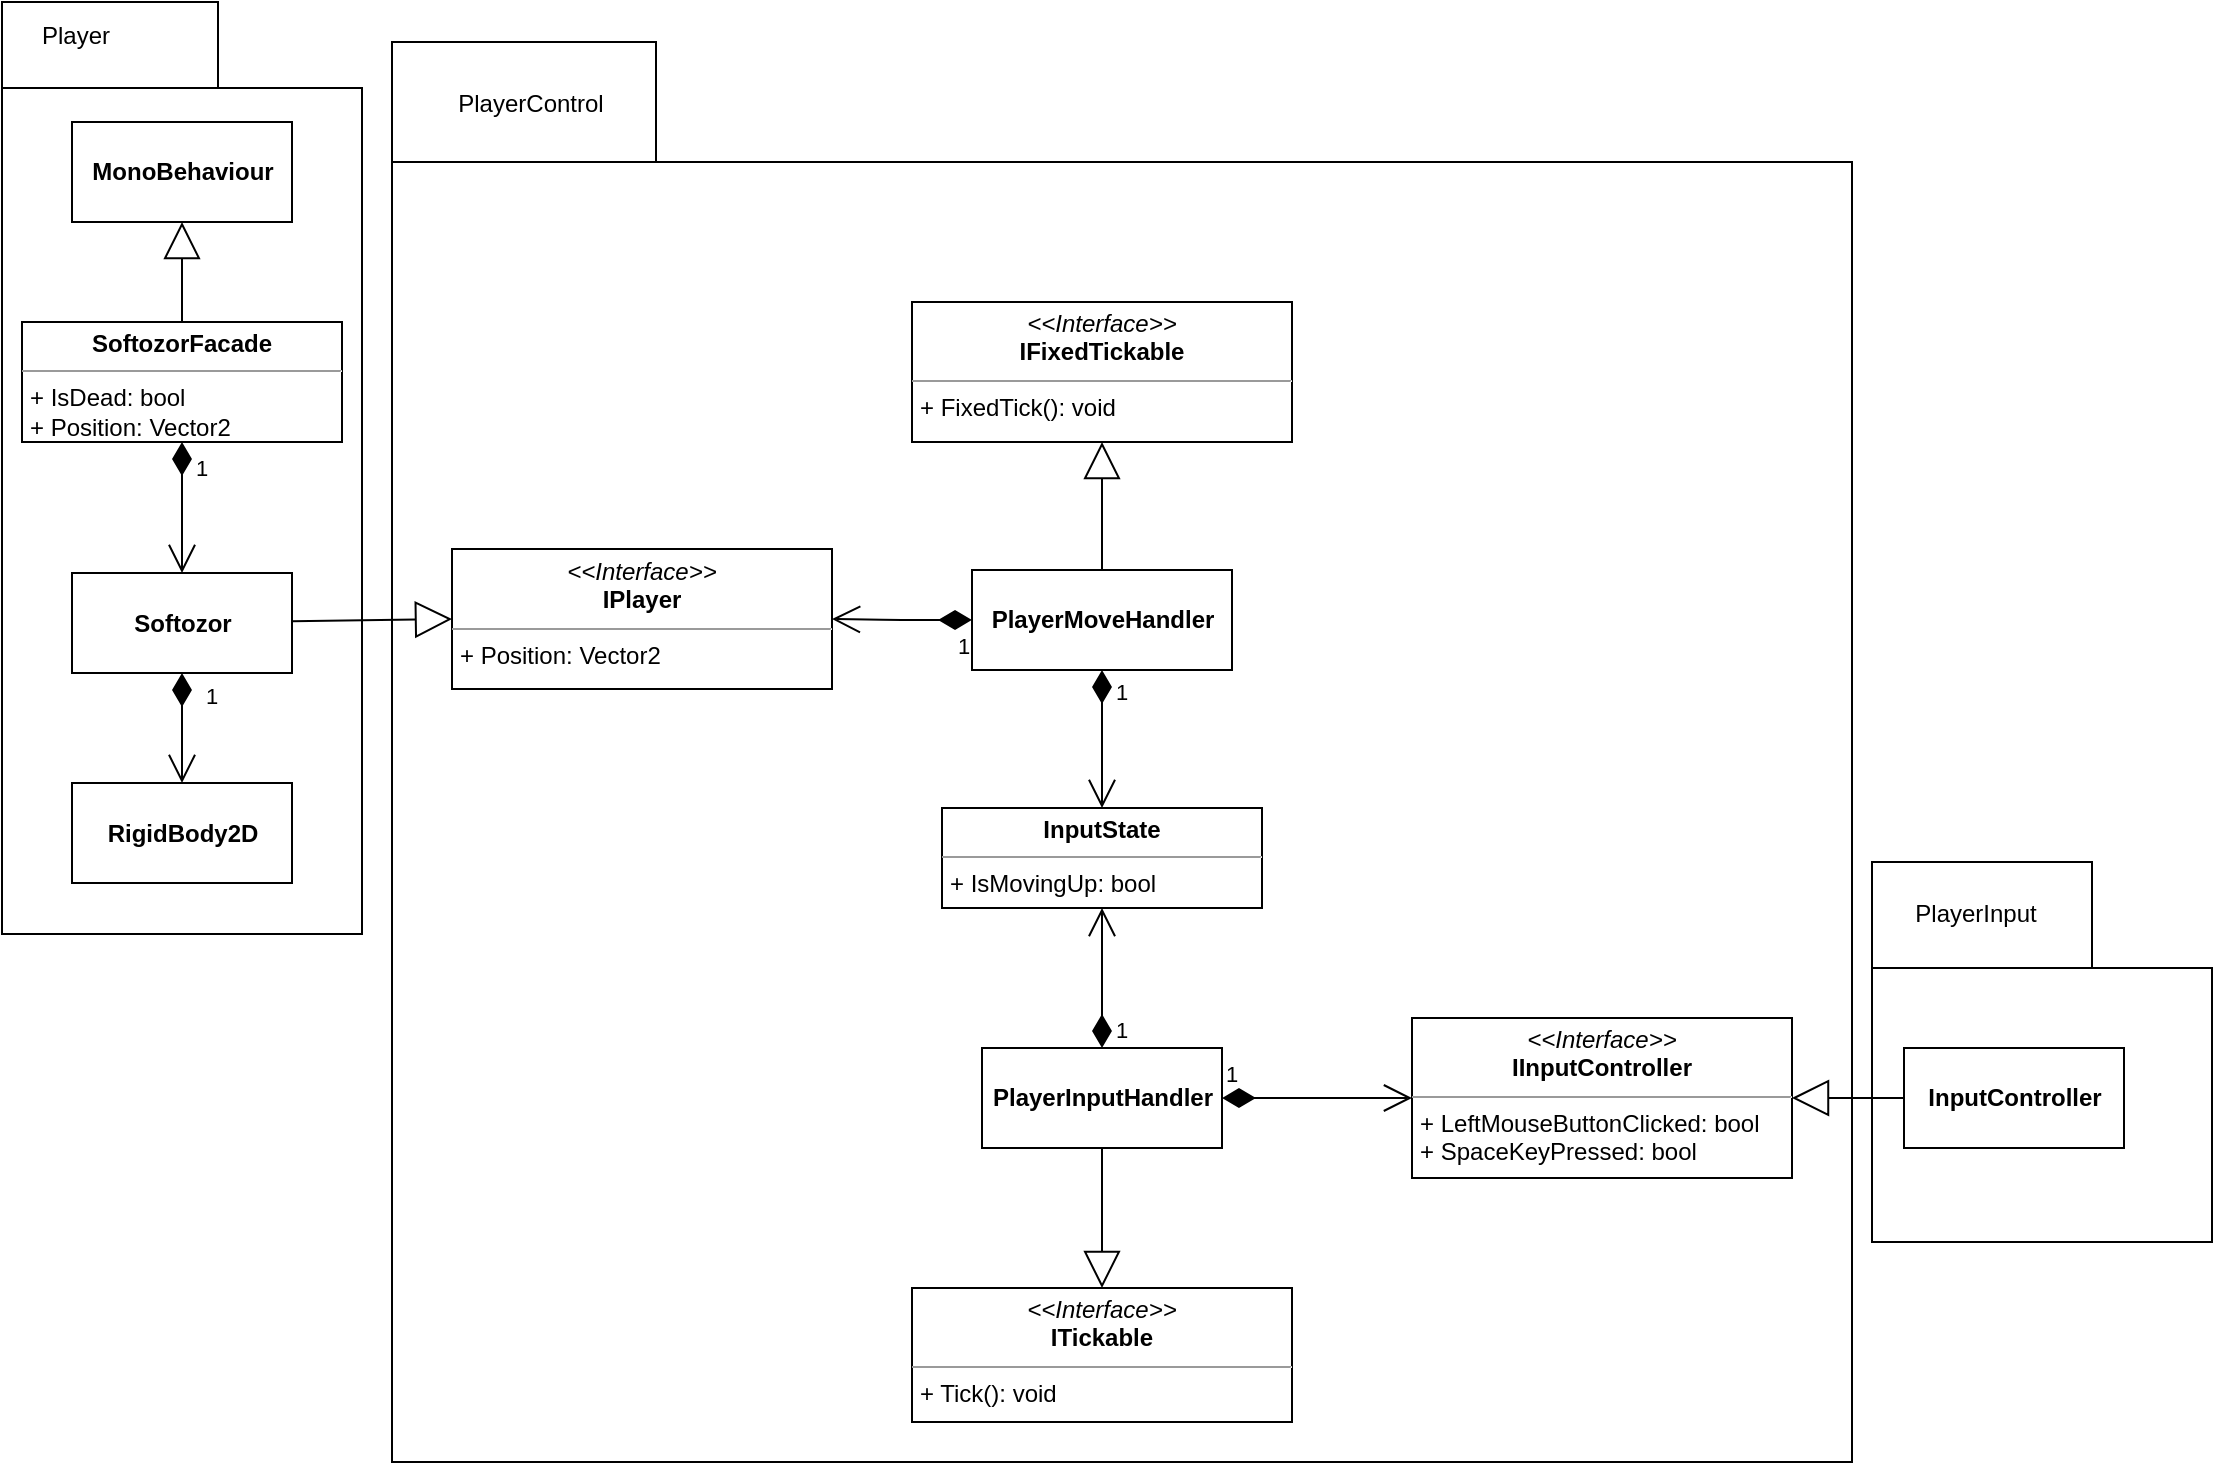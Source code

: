 <mxfile version="10.9.6" type="github"><diagram id="5QWx70jjApaeoW6ejvCs" name="Page-1"><mxGraphModel dx="2942" dy="1124" grid="1" gridSize="10" guides="1" tooltips="1" connect="1" arrows="1" fold="1" page="1" pageScale="1" pageWidth="850" pageHeight="1100" math="0" shadow="0"><root><mxCell id="0"/><mxCell id="1" parent="0"/><mxCell id="ToaXeqqIe8jcYbMbpF-4-29" value="" style="group" parent="1" vertex="1" connectable="0"><mxGeometry x="125" y="30" width="180" height="466" as="geometry"/></mxCell><mxCell id="ToaXeqqIe8jcYbMbpF-4-27" value="" style="shape=folder;fontStyle=1;spacingTop=10;tabWidth=108;tabHeight=43;tabPosition=left;html=1;" parent="ToaXeqqIe8jcYbMbpF-4-29" vertex="1"><mxGeometry width="180" height="466" as="geometry"/></mxCell><mxCell id="ToaXeqqIe8jcYbMbpF-4-28" value="Player" style="text;html=1;strokeColor=none;fillColor=none;align=center;verticalAlign=middle;whiteSpace=wrap;rounded=0;" parent="ToaXeqqIe8jcYbMbpF-4-29" vertex="1"><mxGeometry x="23.65" y="4.869" width="26.277" height="25.189" as="geometry"/></mxCell><mxCell id="ToaXeqqIe8jcYbMbpF-4-26" value="" style="group" parent="1" vertex="1" connectable="0"><mxGeometry x="1060" y="460" width="170" height="190" as="geometry"/></mxCell><mxCell id="ToaXeqqIe8jcYbMbpF-4-24" value="" style="shape=folder;fontStyle=1;spacingTop=10;tabWidth=110;tabHeight=53;tabPosition=left;html=1;" parent="ToaXeqqIe8jcYbMbpF-4-26" vertex="1"><mxGeometry width="170" height="190" as="geometry"/></mxCell><mxCell id="ToaXeqqIe8jcYbMbpF-4-25" value="PlayerInput" style="text;html=1;strokeColor=none;fillColor=none;align=center;verticalAlign=middle;whiteSpace=wrap;rounded=0;" parent="ToaXeqqIe8jcYbMbpF-4-26" vertex="1"><mxGeometry x="39.087" y="20.141" width="25.5" height="12.141" as="geometry"/></mxCell><mxCell id="ToaXeqqIe8jcYbMbpF-4-21" value="" style="group" parent="1" vertex="1" connectable="0"><mxGeometry x="320" y="50" width="730" height="710" as="geometry"/></mxCell><mxCell id="ToaXeqqIe8jcYbMbpF-4-19" value="" style="shape=folder;fontStyle=1;spacingTop=10;tabWidth=132;tabHeight=60;tabPosition=left;html=1;" parent="ToaXeqqIe8jcYbMbpF-4-21" vertex="1"><mxGeometry width="730" height="710" as="geometry"/></mxCell><mxCell id="ToaXeqqIe8jcYbMbpF-4-20" value="PlayerControl" style="text;html=1;strokeColor=none;fillColor=none;align=center;verticalAlign=middle;whiteSpace=wrap;rounded=0;" parent="ToaXeqqIe8jcYbMbpF-4-21" vertex="1"><mxGeometry x="9" y="15" width="121" height="32" as="geometry"/></mxCell><mxCell id="30jlNqiew2P9EfyA5AzQ-1" value="&lt;b&gt;MonoBehaviour&lt;/b&gt;" style="html=1;" parent="1" vertex="1"><mxGeometry x="160" y="90" width="110" height="50" as="geometry"/></mxCell><mxCell id="30jlNqiew2P9EfyA5AzQ-2" value="&lt;p style=&quot;margin: 0px ; margin-top: 4px ; text-align: center&quot;&gt;&lt;b&gt;SoftozorFacade&lt;/b&gt;&lt;/p&gt;&lt;hr size=&quot;1&quot;&gt;&lt;p style=&quot;margin: 0px ; margin-left: 4px&quot;&gt;+ IsDead: bool&lt;/p&gt;&lt;p style=&quot;margin: 0px ; margin-left: 4px&quot;&gt;+ Position: Vector2&lt;/p&gt;&lt;hr size=&quot;1&quot;&gt;&lt;p style=&quot;margin: 0px ; margin-left: 4px&quot;&gt;+ method(): Type&lt;/p&gt;" style="verticalAlign=top;align=left;overflow=fill;fontSize=12;fontFamily=Helvetica;html=1;" parent="1" vertex="1"><mxGeometry x="135" y="190" width="160" height="60" as="geometry"/></mxCell><mxCell id="30jlNqiew2P9EfyA5AzQ-4" value="&lt;b&gt;Softozor&lt;/b&gt;" style="html=1;" parent="1" vertex="1"><mxGeometry x="160" y="315.5" width="110" height="50" as="geometry"/></mxCell><mxCell id="30jlNqiew2P9EfyA5AzQ-5" value="&lt;p style=&quot;margin: 0px ; margin-top: 4px ; text-align: center&quot;&gt;&lt;i&gt;&amp;lt;&amp;lt;Interface&amp;gt;&amp;gt;&lt;/i&gt;&lt;br&gt;&lt;b&gt;IPlayer&lt;/b&gt;&lt;/p&gt;&lt;hr size=&quot;1&quot;&gt;&lt;p style=&quot;margin: 0px ; margin-left: 4px&quot;&gt;+ Position: Vector2&lt;/p&gt;&lt;p style=&quot;margin: 0px ; margin-left: 4px&quot;&gt;&lt;br&gt;&lt;/p&gt;" style="verticalAlign=top;align=left;overflow=fill;fontSize=12;fontFamily=Helvetica;html=1;" parent="1" vertex="1"><mxGeometry x="350" y="303.5" width="190" height="70" as="geometry"/></mxCell><mxCell id="30jlNqiew2P9EfyA5AzQ-6" value="&lt;b&gt;RigidBody2D&lt;/b&gt;" style="html=1;" parent="1" vertex="1"><mxGeometry x="160" y="420.5" width="110" height="50" as="geometry"/></mxCell><mxCell id="30jlNqiew2P9EfyA5AzQ-7" value="" style="endArrow=block;endSize=16;endFill=0;html=1;" parent="1" source="30jlNqiew2P9EfyA5AzQ-2" target="30jlNqiew2P9EfyA5AzQ-1" edge="1"><mxGeometry width="160" relative="1" as="geometry"><mxPoint x="215" y="10" as="sourcePoint"/><mxPoint x="215" y="10" as="targetPoint"/></mxGeometry></mxCell><mxCell id="30jlNqiew2P9EfyA5AzQ-8" value="1" style="endArrow=open;html=1;endSize=12;startArrow=diamondThin;startSize=14;startFill=1;edgeStyle=orthogonalEdgeStyle;align=left;verticalAlign=bottom;entryX=0.5;entryY=0;entryDx=0;entryDy=0;" parent="1" source="30jlNqiew2P9EfyA5AzQ-2" target="30jlNqiew2P9EfyA5AzQ-4" edge="1"><mxGeometry y="12" relative="1" as="geometry"><mxPoint x="215" y="250" as="sourcePoint"/><mxPoint x="185" y="300" as="targetPoint"/><mxPoint x="-7" y="-11" as="offset"/></mxGeometry></mxCell><mxCell id="30jlNqiew2P9EfyA5AzQ-9" value="1" style="endArrow=open;html=1;endSize=12;startArrow=diamondThin;startSize=14;startFill=1;edgeStyle=orthogonalEdgeStyle;align=left;verticalAlign=bottom;entryX=0.5;entryY=0;entryDx=0;entryDy=0;" parent="1" source="30jlNqiew2P9EfyA5AzQ-4" target="30jlNqiew2P9EfyA5AzQ-6" edge="1"><mxGeometry x="-0.273" y="10" relative="1" as="geometry"><mxPoint x="270" y="245.5" as="sourcePoint"/><mxPoint x="430" y="245.5" as="targetPoint"/><mxPoint as="offset"/></mxGeometry></mxCell><mxCell id="30jlNqiew2P9EfyA5AzQ-10" value="" style="endArrow=block;endSize=16;endFill=0;html=1;entryX=0;entryY=0.5;entryDx=0;entryDy=0;" parent="1" source="30jlNqiew2P9EfyA5AzQ-4" target="30jlNqiew2P9EfyA5AzQ-5" edge="1"><mxGeometry width="160" relative="1" as="geometry"><mxPoint x="170" y="363" as="sourcePoint"/><mxPoint x="170" y="523" as="targetPoint"/></mxGeometry></mxCell><mxCell id="ToaXeqqIe8jcYbMbpF-4-5" value="&lt;b&gt;PlayerMoveHandler&lt;/b&gt;" style="html=1;" parent="1" vertex="1"><mxGeometry x="610" y="314" width="130" height="50" as="geometry"/></mxCell><mxCell id="ToaXeqqIe8jcYbMbpF-4-6" value="&lt;p style=&quot;margin: 0px ; margin-top: 4px ; text-align: center&quot;&gt;&lt;i&gt;&amp;lt;&amp;lt;Interface&amp;gt;&amp;gt;&lt;/i&gt;&lt;br&gt;&lt;b&gt;IFixedTickable&lt;/b&gt;&lt;/p&gt;&lt;hr size=&quot;1&quot;&gt;&lt;p style=&quot;margin: 0px ; margin-left: 4px&quot;&gt;&lt;/p&gt;&lt;p style=&quot;margin: 0px ; margin-left: 4px&quot;&gt;+ FixedTick(): void&lt;br&gt;&lt;br&gt;&lt;/p&gt;" style="verticalAlign=top;align=left;overflow=fill;fontSize=12;fontFamily=Helvetica;html=1;" parent="1" vertex="1"><mxGeometry x="580" y="180" width="190" height="70" as="geometry"/></mxCell><mxCell id="ToaXeqqIe8jcYbMbpF-4-7" value="" style="endArrow=block;endSize=16;endFill=0;html=1;entryX=0.5;entryY=1;entryDx=0;entryDy=0;" parent="1" source="ToaXeqqIe8jcYbMbpF-4-5" target="ToaXeqqIe8jcYbMbpF-4-6" edge="1"><mxGeometry width="160" relative="1" as="geometry"><mxPoint x="675" y="153" as="sourcePoint"/><mxPoint x="675" y="153" as="targetPoint"/></mxGeometry></mxCell><mxCell id="ToaXeqqIe8jcYbMbpF-4-8" value="1" style="endArrow=open;html=1;endSize=12;startArrow=diamondThin;startSize=14;startFill=1;edgeStyle=orthogonalEdgeStyle;align=left;verticalAlign=bottom;entryX=1;entryY=0.5;entryDx=0;entryDy=0;" parent="1" source="ToaXeqqIe8jcYbMbpF-4-5" target="30jlNqiew2P9EfyA5AzQ-5" edge="1"><mxGeometry x="-0.724" y="22" relative="1" as="geometry"><mxPoint x="60" y="338" as="sourcePoint"/><mxPoint x="100" y="320" as="targetPoint"/><mxPoint as="offset"/></mxGeometry></mxCell><mxCell id="ToaXeqqIe8jcYbMbpF-4-9" value="&lt;p style=&quot;margin: 0px ; margin-top: 4px ; text-align: center&quot;&gt;&lt;b&gt;InputState&lt;/b&gt;&lt;/p&gt;&lt;hr size=&quot;1&quot;&gt;&lt;p style=&quot;margin: 0px ; margin-left: 4px&quot;&gt;+ IsMovingUp: bool&lt;/p&gt;" style="verticalAlign=top;align=left;overflow=fill;fontSize=12;fontFamily=Helvetica;html=1;" parent="1" vertex="1"><mxGeometry x="595" y="433" width="160" height="50" as="geometry"/></mxCell><mxCell id="ToaXeqqIe8jcYbMbpF-4-10" value="1" style="endArrow=open;html=1;endSize=12;startArrow=diamondThin;startSize=14;startFill=1;edgeStyle=orthogonalEdgeStyle;align=left;verticalAlign=bottom;entryX=0.5;entryY=0;entryDx=0;entryDy=0;" parent="1" source="ToaXeqqIe8jcYbMbpF-4-5" target="ToaXeqqIe8jcYbMbpF-4-9" edge="1"><mxGeometry x="-0.432" y="5" relative="1" as="geometry"><mxPoint x="675" y="363" as="sourcePoint"/><mxPoint x="675" y="523" as="targetPoint"/><mxPoint as="offset"/></mxGeometry></mxCell><mxCell id="ToaXeqqIe8jcYbMbpF-4-11" value="&lt;b&gt;PlayerInputHandler&lt;/b&gt;" style="html=1;" parent="1" vertex="1"><mxGeometry x="615" y="553" width="120" height="50" as="geometry"/></mxCell><mxCell id="ToaXeqqIe8jcYbMbpF-4-12" value="&lt;p style=&quot;margin: 0px ; margin-top: 4px ; text-align: center&quot;&gt;&lt;i&gt;&amp;lt;&amp;lt;Interface&amp;gt;&amp;gt;&lt;/i&gt;&lt;br&gt;&lt;b&gt;ITickable&lt;/b&gt;&lt;/p&gt;&lt;hr size=&quot;1&quot;&gt;&lt;p style=&quot;margin: 0px ; margin-left: 4px&quot;&gt;&lt;/p&gt;&lt;p style=&quot;margin: 0px ; margin-left: 4px&quot;&gt;+ Tick(): void&lt;br&gt;&lt;br&gt;&lt;/p&gt;" style="verticalAlign=top;align=left;overflow=fill;fontSize=12;fontFamily=Helvetica;html=1;" parent="1" vertex="1"><mxGeometry x="580" y="673" width="190" height="67" as="geometry"/></mxCell><mxCell id="ToaXeqqIe8jcYbMbpF-4-13" value="" style="endArrow=block;endSize=16;endFill=0;html=1;entryX=0.5;entryY=0;entryDx=0;entryDy=0;" parent="1" source="ToaXeqqIe8jcYbMbpF-4-11" target="ToaXeqqIe8jcYbMbpF-4-12" edge="1"><mxGeometry width="160" relative="1" as="geometry"><mxPoint x="675" y="603" as="sourcePoint"/><mxPoint x="675" y="763" as="targetPoint"/></mxGeometry></mxCell><mxCell id="ToaXeqqIe8jcYbMbpF-4-14" value="1" style="endArrow=open;html=1;endSize=12;startArrow=diamondThin;startSize=14;startFill=1;edgeStyle=orthogonalEdgeStyle;align=left;verticalAlign=bottom;entryX=0.5;entryY=1;entryDx=0;entryDy=0;" parent="1" source="ToaXeqqIe8jcYbMbpF-4-11" target="ToaXeqqIe8jcYbMbpF-4-9" edge="1"><mxGeometry x="-1" y="-5" relative="1" as="geometry"><mxPoint x="675" y="393" as="sourcePoint"/><mxPoint x="675" y="393" as="targetPoint"/><mxPoint as="offset"/></mxGeometry></mxCell><mxCell id="ToaXeqqIe8jcYbMbpF-4-15" value="&lt;b&gt;InputController&lt;/b&gt;" style="html=1;" parent="1" vertex="1"><mxGeometry x="1076" y="553" width="110" height="50" as="geometry"/></mxCell><mxCell id="ToaXeqqIe8jcYbMbpF-4-16" value="&lt;p style=&quot;margin: 0px ; margin-top: 4px ; text-align: center&quot;&gt;&lt;i&gt;&amp;lt;&amp;lt;Interface&amp;gt;&amp;gt;&lt;/i&gt;&lt;br&gt;&lt;b&gt;IInputController&lt;/b&gt;&lt;/p&gt;&lt;hr size=&quot;1&quot;&gt;&lt;p style=&quot;margin: 0px ; margin-left: 4px&quot;&gt;+ LeftMouseButtonClicked: bool&lt;br&gt;+ SpaceKeyPressed: bool&lt;/p&gt;" style="verticalAlign=top;align=left;overflow=fill;fontSize=12;fontFamily=Helvetica;html=1;" parent="1" vertex="1"><mxGeometry x="830" y="538" width="190" height="80" as="geometry"/></mxCell><mxCell id="ToaXeqqIe8jcYbMbpF-4-17" value="" style="endArrow=block;endSize=16;endFill=0;html=1;entryX=1;entryY=0.5;entryDx=0;entryDy=0;" parent="1" source="ToaXeqqIe8jcYbMbpF-4-15" target="ToaXeqqIe8jcYbMbpF-4-16" edge="1"><mxGeometry width="160" relative="1" as="geometry"><mxPoint x="930" y="578" as="sourcePoint"/><mxPoint x="1090" y="578" as="targetPoint"/></mxGeometry></mxCell><mxCell id="ToaXeqqIe8jcYbMbpF-4-18" value="1" style="endArrow=open;html=1;endSize=12;startArrow=diamondThin;startSize=14;startFill=1;edgeStyle=orthogonalEdgeStyle;align=left;verticalAlign=bottom;entryX=0;entryY=0.5;entryDx=0;entryDy=0;" parent="1" source="ToaXeqqIe8jcYbMbpF-4-11" target="ToaXeqqIe8jcYbMbpF-4-16" edge="1"><mxGeometry x="-1" y="3" relative="1" as="geometry"><mxPoint x="735" y="578" as="sourcePoint"/><mxPoint x="790" y="540" as="targetPoint"/></mxGeometry></mxCell></root></mxGraphModel></diagram></mxfile>